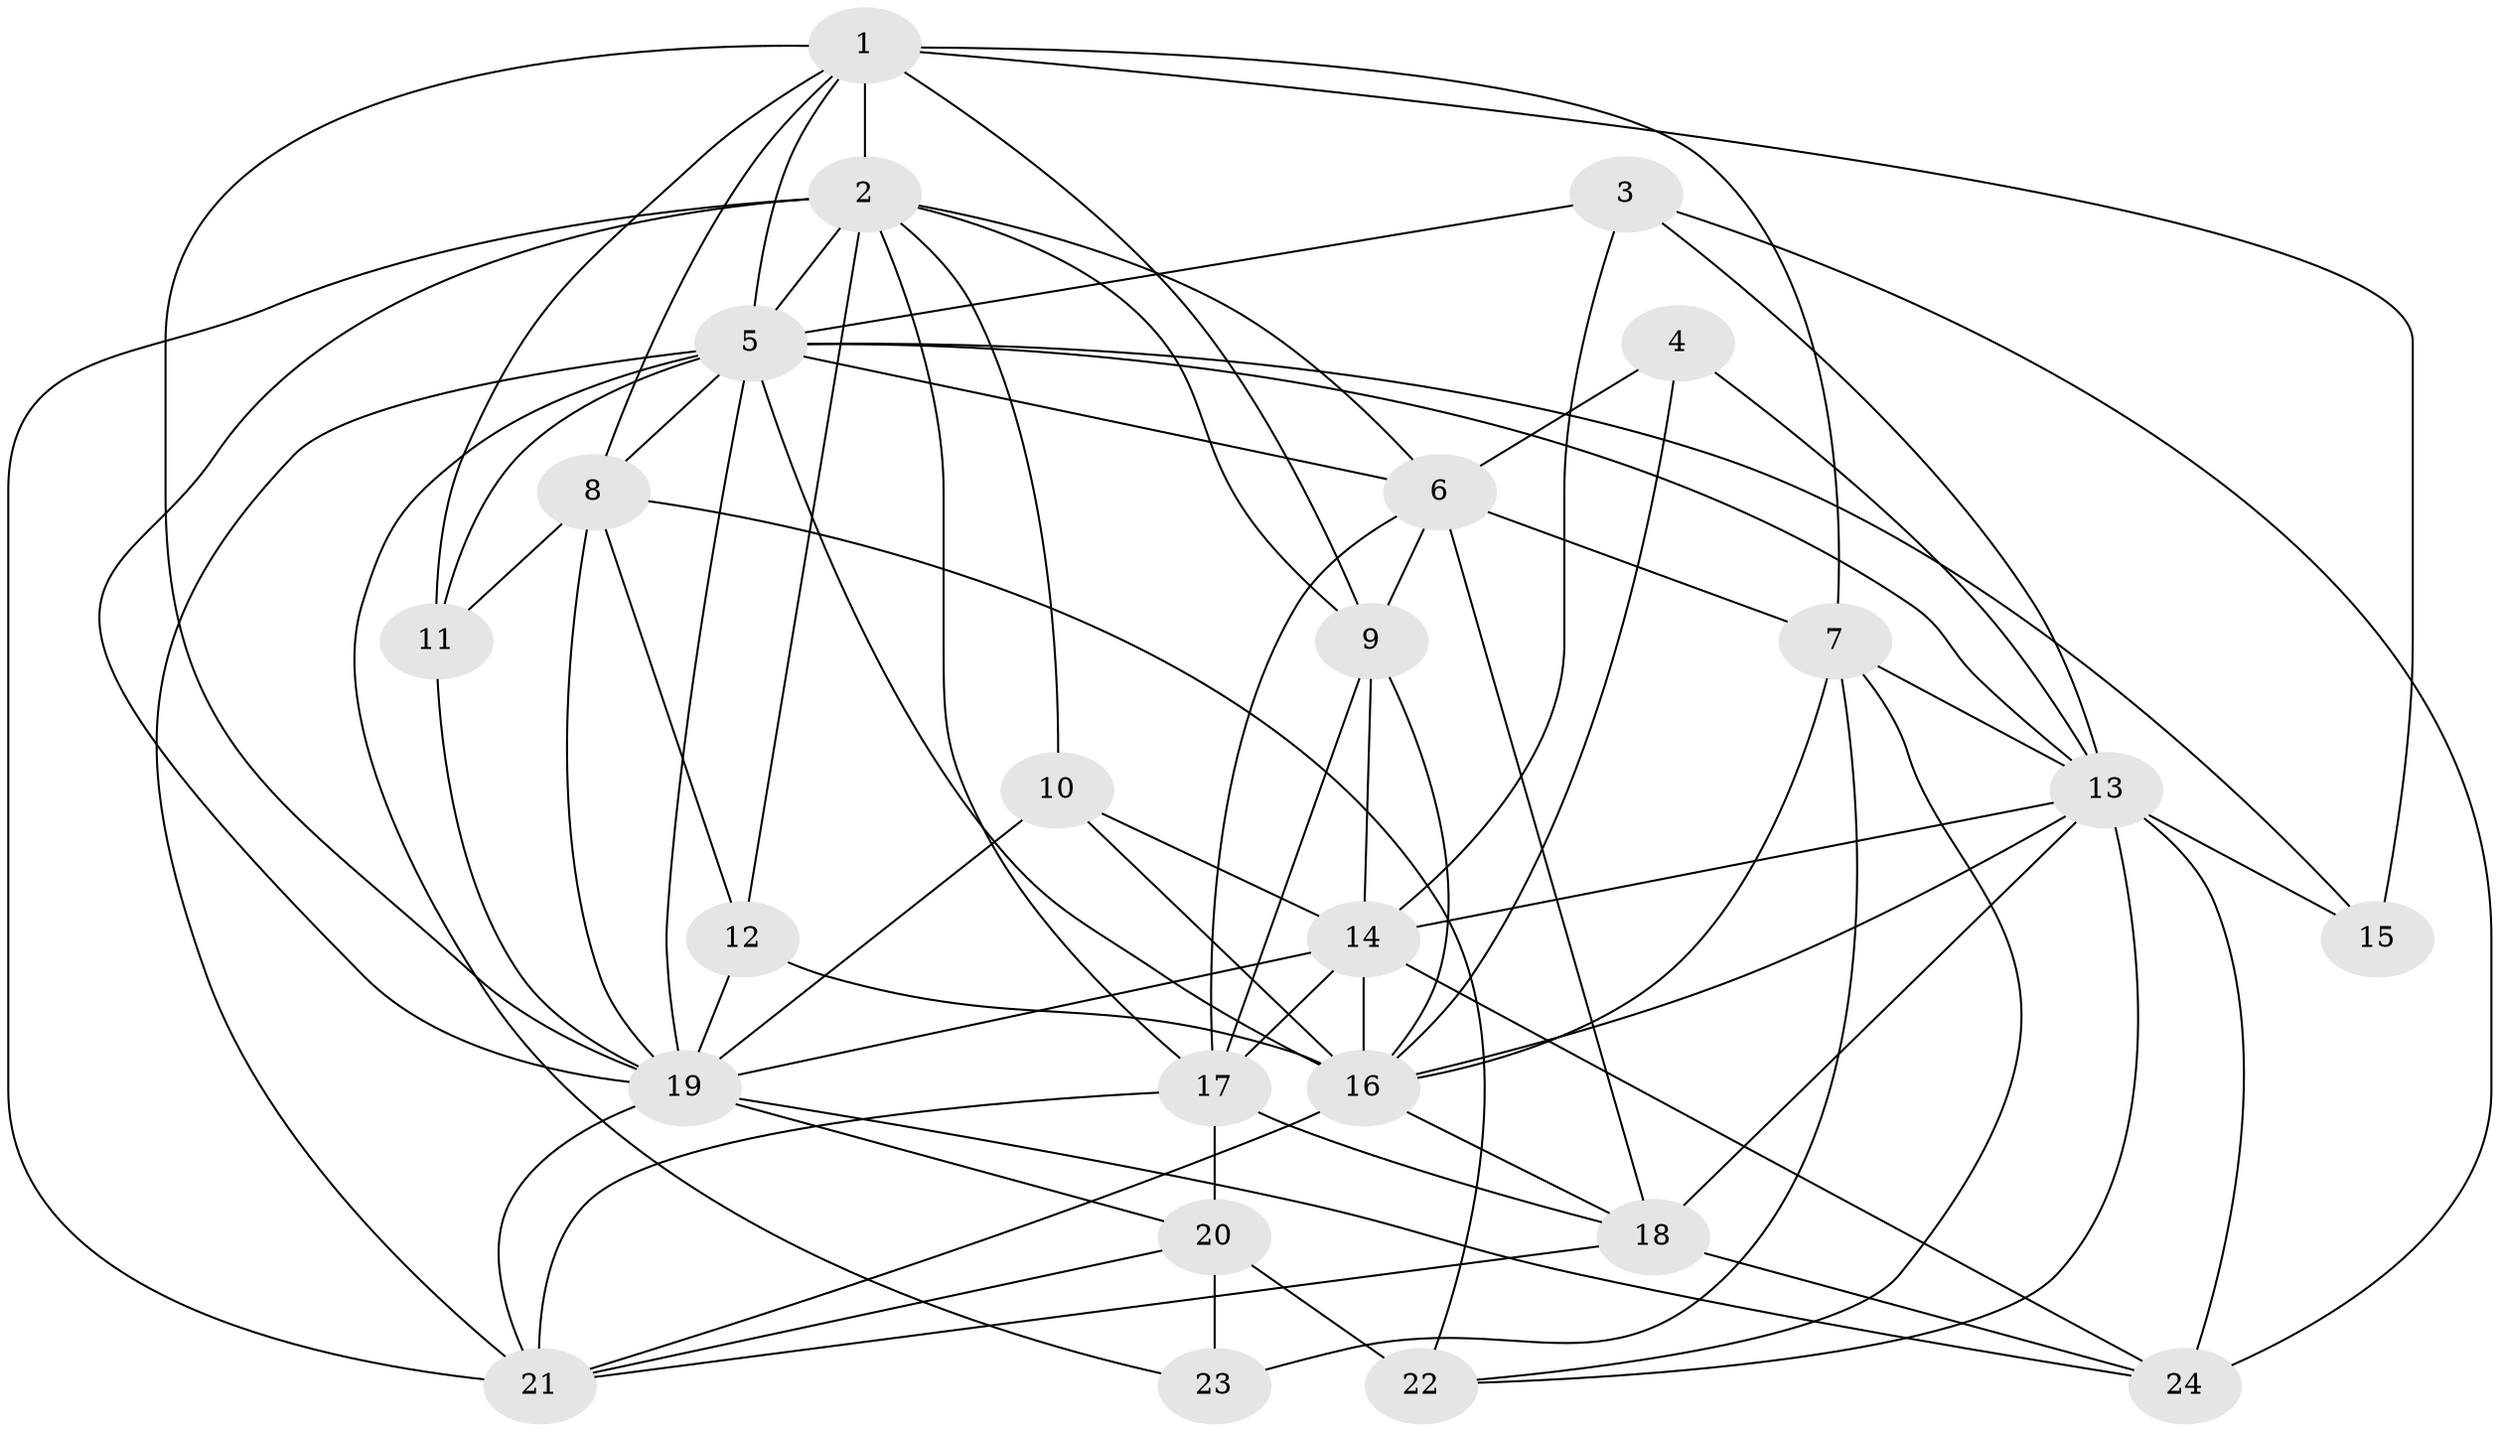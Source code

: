 // original degree distribution, {4: 0.32432432432432434, 2: 0.13513513513513514, 3: 0.24324324324324326, 5: 0.1891891891891892, 7: 0.06756756756756757, 6: 0.02702702702702703, 9: 0.013513513513513514}
// Generated by graph-tools (version 1.1) at 2025/50/03/04/25 22:50:54]
// undirected, 24 vertices, 76 edges
graph export_dot {
  node [color=gray90,style=filled];
  1;
  2;
  3;
  4;
  5;
  6;
  7;
  8;
  9;
  10;
  11;
  12;
  13;
  14;
  15;
  16;
  17;
  18;
  19;
  20;
  21;
  22;
  23;
  24;
  1 -- 2 [weight=1.0];
  1 -- 5 [weight=1.0];
  1 -- 7 [weight=1.0];
  1 -- 8 [weight=1.0];
  1 -- 9 [weight=2.0];
  1 -- 11 [weight=1.0];
  1 -- 15 [weight=1.0];
  1 -- 19 [weight=1.0];
  2 -- 5 [weight=1.0];
  2 -- 6 [weight=1.0];
  2 -- 9 [weight=1.0];
  2 -- 10 [weight=1.0];
  2 -- 12 [weight=1.0];
  2 -- 17 [weight=1.0];
  2 -- 19 [weight=2.0];
  2 -- 21 [weight=1.0];
  3 -- 5 [weight=1.0];
  3 -- 13 [weight=1.0];
  3 -- 14 [weight=1.0];
  3 -- 24 [weight=1.0];
  4 -- 6 [weight=3.0];
  4 -- 13 [weight=1.0];
  4 -- 16 [weight=1.0];
  5 -- 6 [weight=1.0];
  5 -- 8 [weight=2.0];
  5 -- 11 [weight=1.0];
  5 -- 13 [weight=1.0];
  5 -- 15 [weight=3.0];
  5 -- 16 [weight=1.0];
  5 -- 19 [weight=1.0];
  5 -- 21 [weight=1.0];
  5 -- 23 [weight=1.0];
  6 -- 7 [weight=2.0];
  6 -- 9 [weight=3.0];
  6 -- 17 [weight=1.0];
  6 -- 18 [weight=1.0];
  7 -- 13 [weight=1.0];
  7 -- 16 [weight=1.0];
  7 -- 22 [weight=1.0];
  7 -- 23 [weight=1.0];
  8 -- 11 [weight=1.0];
  8 -- 12 [weight=1.0];
  8 -- 19 [weight=1.0];
  8 -- 22 [weight=1.0];
  9 -- 14 [weight=1.0];
  9 -- 16 [weight=1.0];
  9 -- 17 [weight=1.0];
  10 -- 14 [weight=1.0];
  10 -- 16 [weight=2.0];
  10 -- 19 [weight=1.0];
  11 -- 19 [weight=1.0];
  12 -- 16 [weight=2.0];
  12 -- 19 [weight=2.0];
  13 -- 14 [weight=1.0];
  13 -- 15 [weight=1.0];
  13 -- 16 [weight=1.0];
  13 -- 18 [weight=1.0];
  13 -- 22 [weight=1.0];
  13 -- 24 [weight=1.0];
  14 -- 16 [weight=1.0];
  14 -- 17 [weight=2.0];
  14 -- 19 [weight=1.0];
  14 -- 24 [weight=1.0];
  16 -- 18 [weight=1.0];
  16 -- 21 [weight=1.0];
  17 -- 18 [weight=1.0];
  17 -- 20 [weight=1.0];
  17 -- 21 [weight=1.0];
  18 -- 21 [weight=1.0];
  18 -- 24 [weight=1.0];
  19 -- 20 [weight=2.0];
  19 -- 21 [weight=1.0];
  19 -- 24 [weight=1.0];
  20 -- 21 [weight=1.0];
  20 -- 22 [weight=3.0];
  20 -- 23 [weight=2.0];
}
